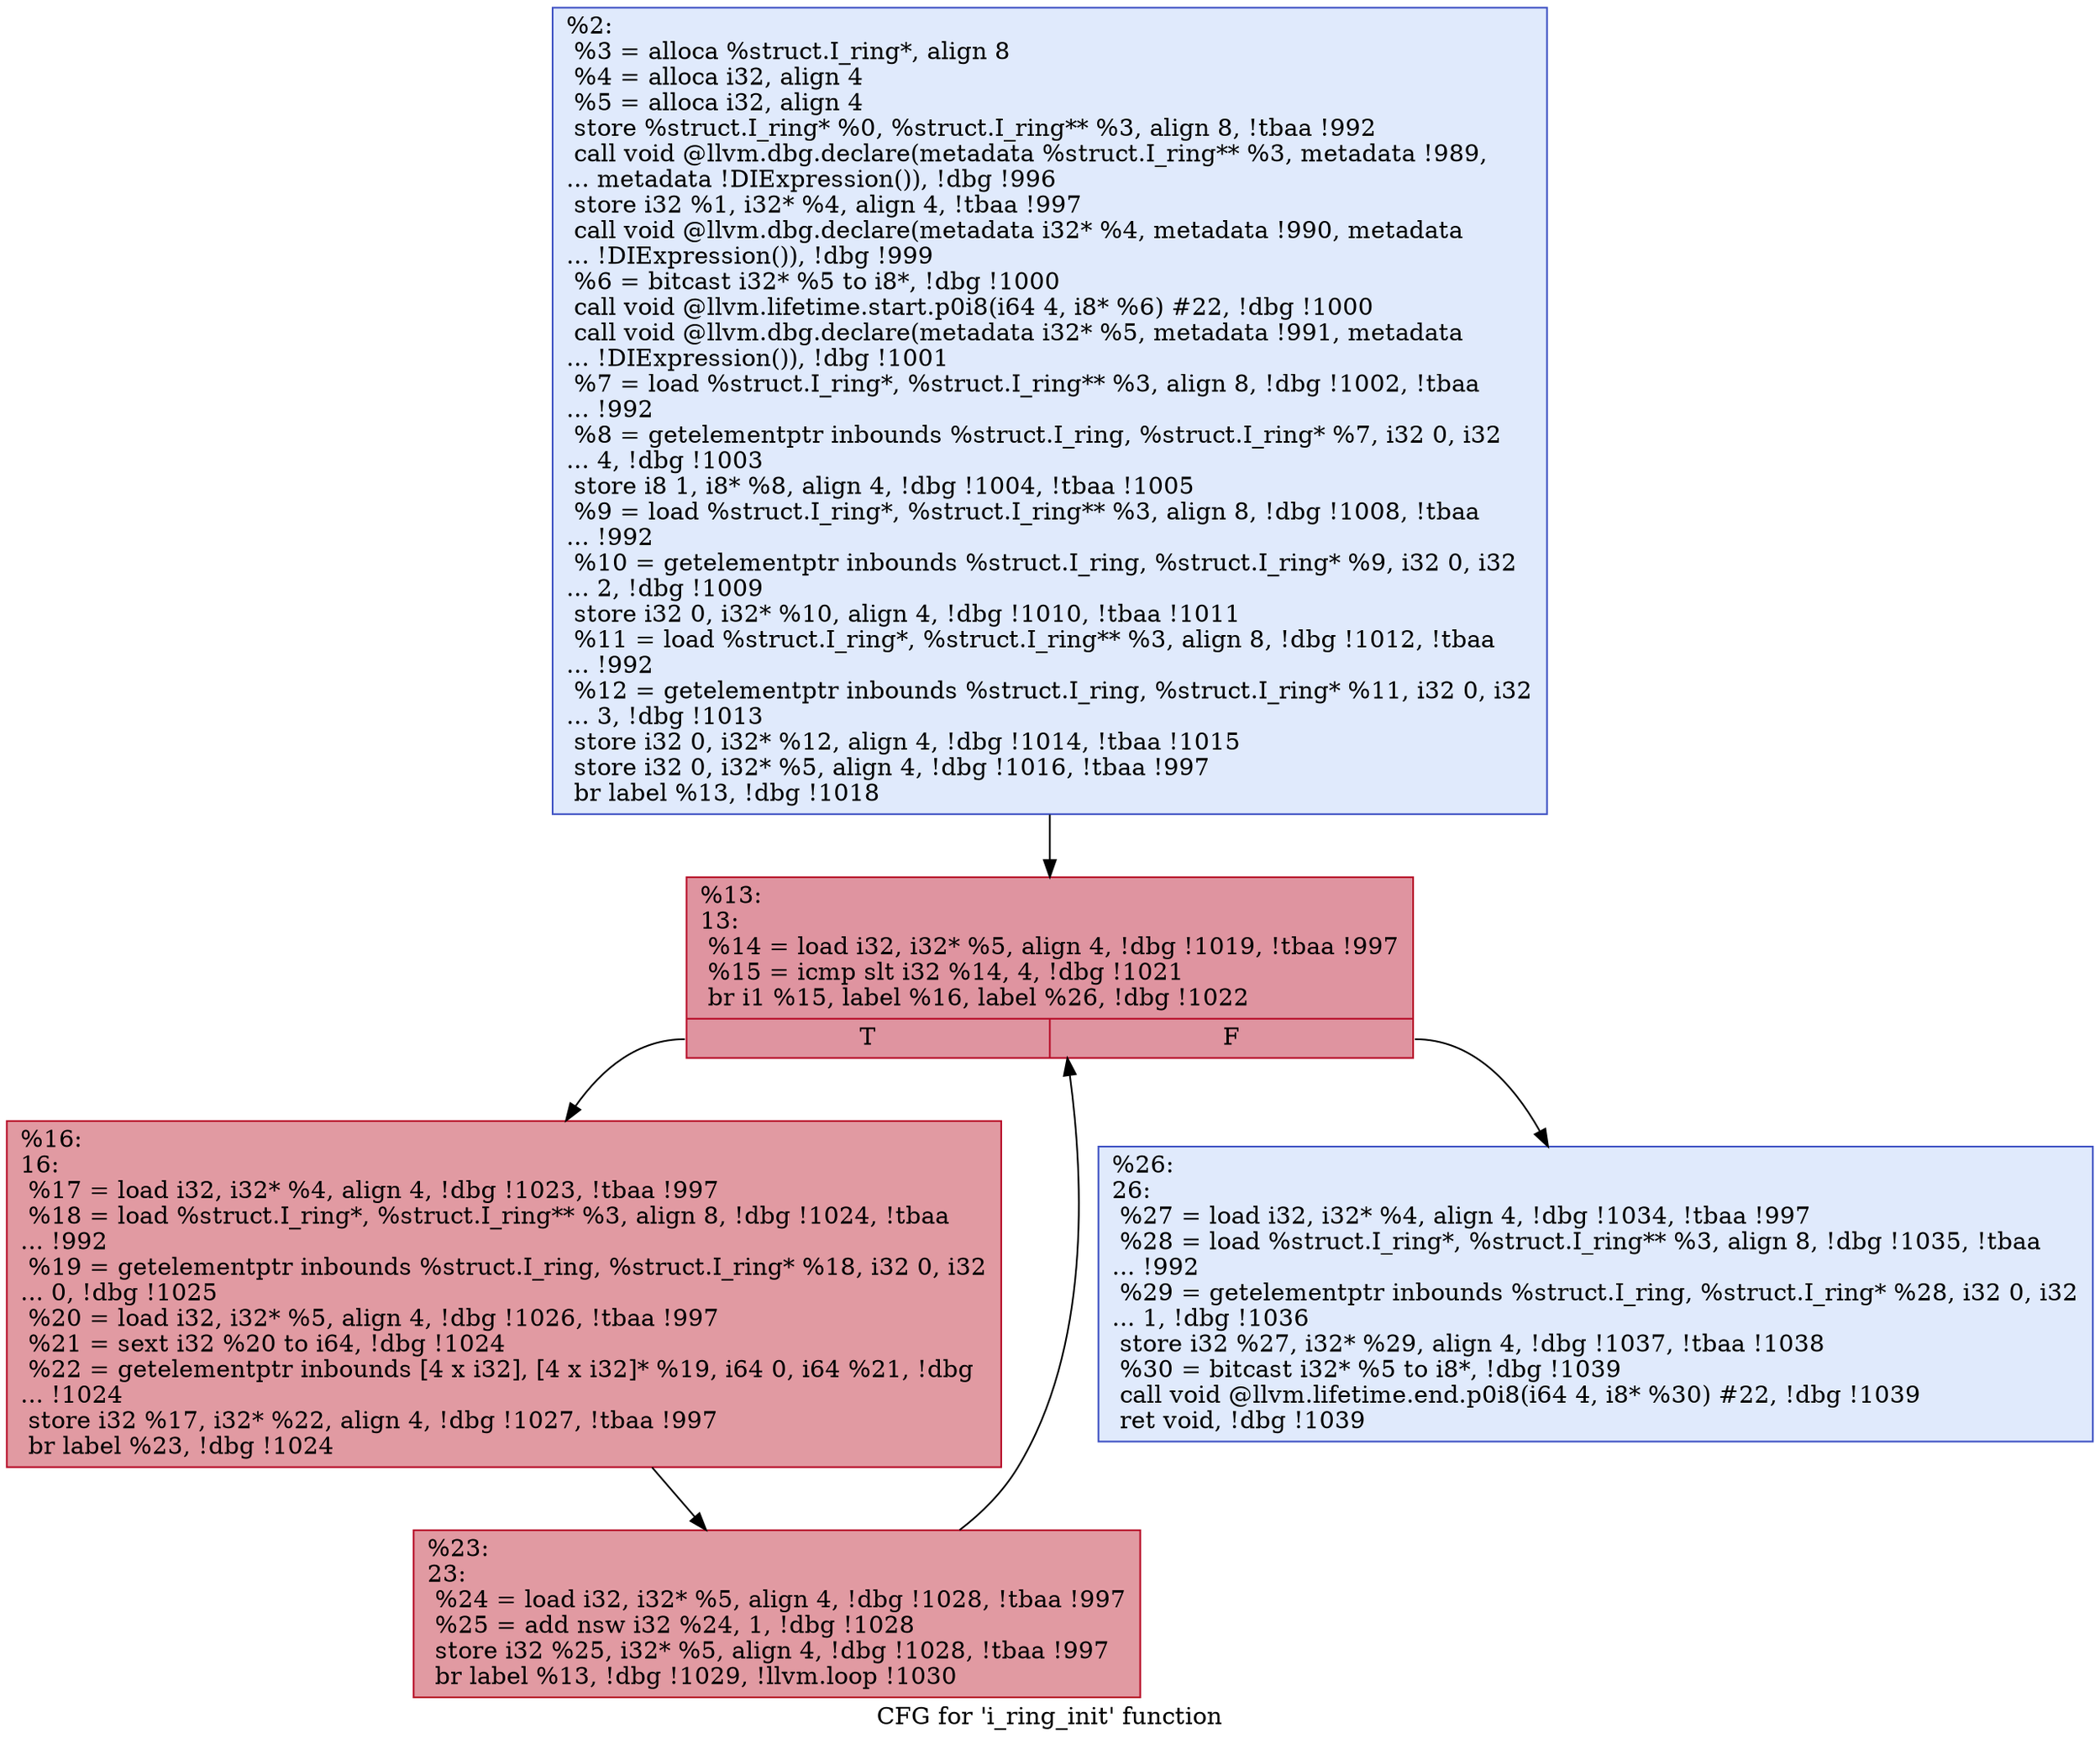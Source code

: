 digraph "CFG for 'i_ring_init' function" {
	label="CFG for 'i_ring_init' function";

	Node0x250a7b0 [shape=record,color="#3d50c3ff", style=filled, fillcolor="#b9d0f970",label="{%2:\l  %3 = alloca %struct.I_ring*, align 8\l  %4 = alloca i32, align 4\l  %5 = alloca i32, align 4\l  store %struct.I_ring* %0, %struct.I_ring** %3, align 8, !tbaa !992\l  call void @llvm.dbg.declare(metadata %struct.I_ring** %3, metadata !989,\l... metadata !DIExpression()), !dbg !996\l  store i32 %1, i32* %4, align 4, !tbaa !997\l  call void @llvm.dbg.declare(metadata i32* %4, metadata !990, metadata\l... !DIExpression()), !dbg !999\l  %6 = bitcast i32* %5 to i8*, !dbg !1000\l  call void @llvm.lifetime.start.p0i8(i64 4, i8* %6) #22, !dbg !1000\l  call void @llvm.dbg.declare(metadata i32* %5, metadata !991, metadata\l... !DIExpression()), !dbg !1001\l  %7 = load %struct.I_ring*, %struct.I_ring** %3, align 8, !dbg !1002, !tbaa\l... !992\l  %8 = getelementptr inbounds %struct.I_ring, %struct.I_ring* %7, i32 0, i32\l... 4, !dbg !1003\l  store i8 1, i8* %8, align 4, !dbg !1004, !tbaa !1005\l  %9 = load %struct.I_ring*, %struct.I_ring** %3, align 8, !dbg !1008, !tbaa\l... !992\l  %10 = getelementptr inbounds %struct.I_ring, %struct.I_ring* %9, i32 0, i32\l... 2, !dbg !1009\l  store i32 0, i32* %10, align 4, !dbg !1010, !tbaa !1011\l  %11 = load %struct.I_ring*, %struct.I_ring** %3, align 8, !dbg !1012, !tbaa\l... !992\l  %12 = getelementptr inbounds %struct.I_ring, %struct.I_ring* %11, i32 0, i32\l... 3, !dbg !1013\l  store i32 0, i32* %12, align 4, !dbg !1014, !tbaa !1015\l  store i32 0, i32* %5, align 4, !dbg !1016, !tbaa !997\l  br label %13, !dbg !1018\l}"];
	Node0x250a7b0 -> Node0x250b270;
	Node0x250b270 [shape=record,color="#b70d28ff", style=filled, fillcolor="#b70d2870",label="{%13:\l13:                                               \l  %14 = load i32, i32* %5, align 4, !dbg !1019, !tbaa !997\l  %15 = icmp slt i32 %14, 4, !dbg !1021\l  br i1 %15, label %16, label %26, !dbg !1022\l|{<s0>T|<s1>F}}"];
	Node0x250b270:s0 -> Node0x250b2c0;
	Node0x250b270:s1 -> Node0x250b360;
	Node0x250b2c0 [shape=record,color="#b70d28ff", style=filled, fillcolor="#bb1b2c70",label="{%16:\l16:                                               \l  %17 = load i32, i32* %4, align 4, !dbg !1023, !tbaa !997\l  %18 = load %struct.I_ring*, %struct.I_ring** %3, align 8, !dbg !1024, !tbaa\l... !992\l  %19 = getelementptr inbounds %struct.I_ring, %struct.I_ring* %18, i32 0, i32\l... 0, !dbg !1025\l  %20 = load i32, i32* %5, align 4, !dbg !1026, !tbaa !997\l  %21 = sext i32 %20 to i64, !dbg !1024\l  %22 = getelementptr inbounds [4 x i32], [4 x i32]* %19, i64 0, i64 %21, !dbg\l... !1024\l  store i32 %17, i32* %22, align 4, !dbg !1027, !tbaa !997\l  br label %23, !dbg !1024\l}"];
	Node0x250b2c0 -> Node0x250b310;
	Node0x250b310 [shape=record,color="#b70d28ff", style=filled, fillcolor="#bb1b2c70",label="{%23:\l23:                                               \l  %24 = load i32, i32* %5, align 4, !dbg !1028, !tbaa !997\l  %25 = add nsw i32 %24, 1, !dbg !1028\l  store i32 %25, i32* %5, align 4, !dbg !1028, !tbaa !997\l  br label %13, !dbg !1029, !llvm.loop !1030\l}"];
	Node0x250b310 -> Node0x250b270;
	Node0x250b360 [shape=record,color="#3d50c3ff", style=filled, fillcolor="#b9d0f970",label="{%26:\l26:                                               \l  %27 = load i32, i32* %4, align 4, !dbg !1034, !tbaa !997\l  %28 = load %struct.I_ring*, %struct.I_ring** %3, align 8, !dbg !1035, !tbaa\l... !992\l  %29 = getelementptr inbounds %struct.I_ring, %struct.I_ring* %28, i32 0, i32\l... 1, !dbg !1036\l  store i32 %27, i32* %29, align 4, !dbg !1037, !tbaa !1038\l  %30 = bitcast i32* %5 to i8*, !dbg !1039\l  call void @llvm.lifetime.end.p0i8(i64 4, i8* %30) #22, !dbg !1039\l  ret void, !dbg !1039\l}"];
}
